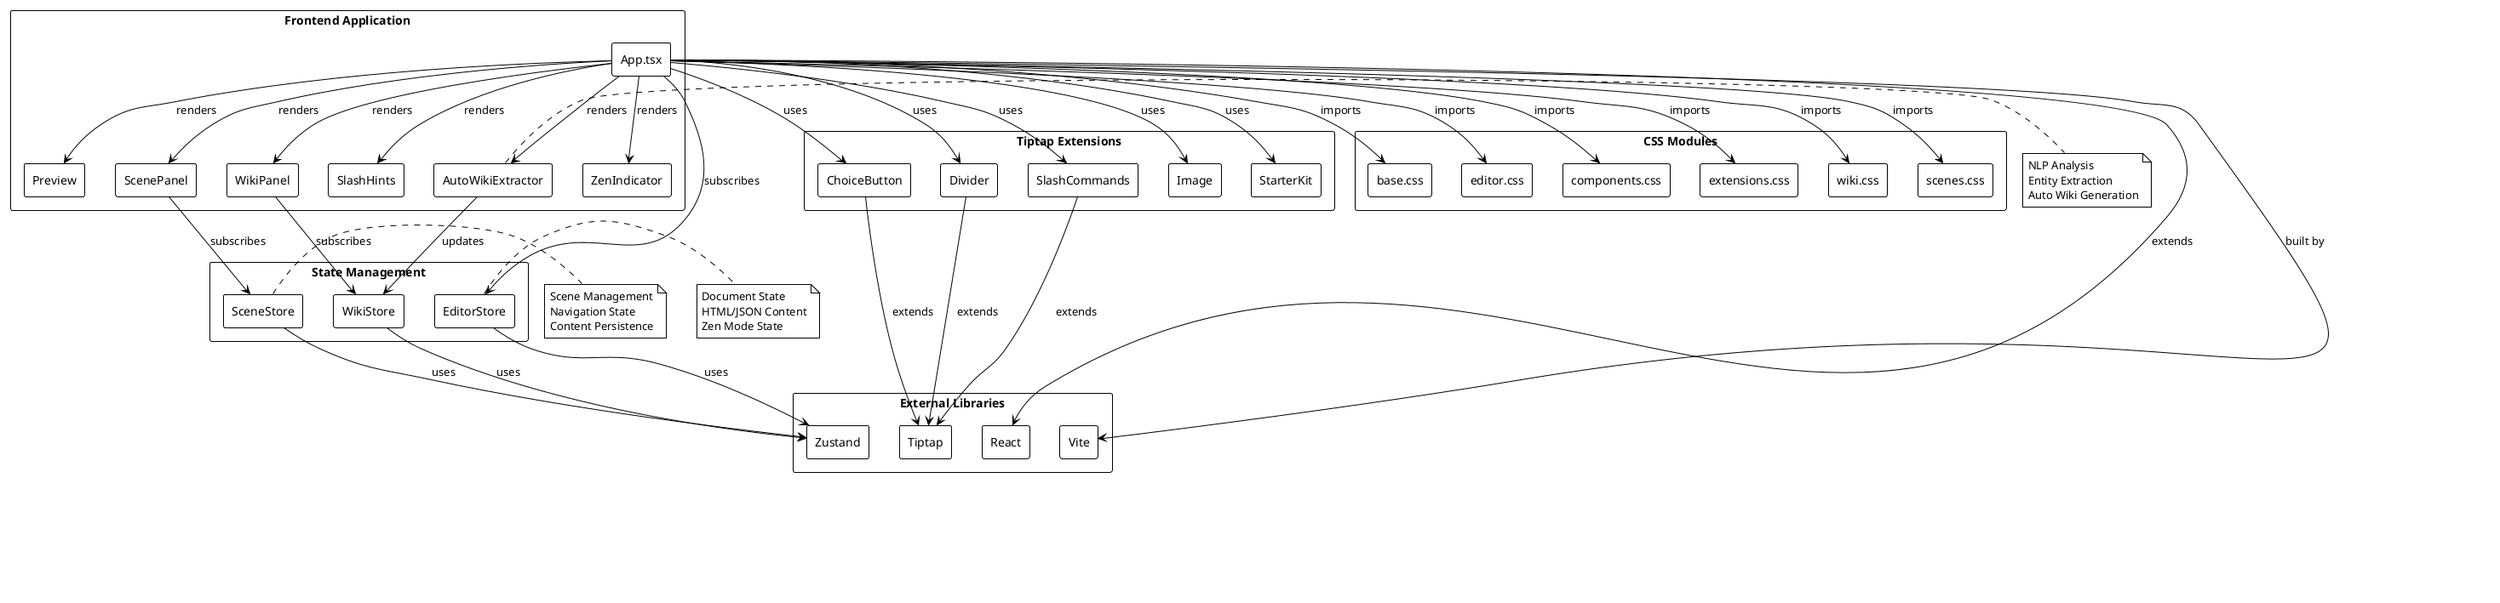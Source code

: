 @startuml NarrativeGenEditor-ComponentDiagram
!theme plain
skinparam componentStyle rectangle
skinparam packageStyle rectangle

package "Frontend Application" {
  component [App.tsx] as App
  component [ZenIndicator] as Zen
  component [Preview] as Preview
  component [ScenePanel] as Scenes
  component [WikiPanel] as Wiki
  component [AutoWikiExtractor] as Extractor
  component [SlashHints] as Hints
}

package "Tiptap Extensions" {
  component [ChoiceButton] as Choice
  component [Divider] as Div
  component [SlashCommands] as Slash
  component [Image] as Img
  component [StarterKit] as Starter
}

package "State Management" {
  component [EditorStore] as EditorState
  component [SceneStore] as SceneState
  component [WikiStore] as WikiState
}

package "CSS Modules" {
  component [base.css] as BaseCSS
  component [editor.css] as EditorCSS
  component [components.css] as ComponentCSS
  component [extensions.css] as ExtensionCSS
  component [wiki.css] as WikiCSS
  component [scenes.css] as SceneCSS
}

package "External Libraries" {
  component [React] as React
  component [Tiptap] as Tiptap
  component [Zustand] as Zustand
  component [Vite] as Vite
}

' Main App connections
App --> Zen : renders
App --> Preview : renders
App --> Scenes : renders
App --> Wiki : renders
App --> Extractor : renders
App --> Hints : renders

' Extension connections
App --> Choice : uses
App --> Div : uses
App --> Slash : uses
App --> Img : uses
App --> Starter : uses

' State connections
App --> EditorState : subscribes
Scenes --> SceneState : subscribes
Wiki --> WikiState : subscribes
Extractor --> WikiState : updates

' CSS connections
App --> BaseCSS : imports
App --> EditorCSS : imports
App --> ComponentCSS : imports
App --> ExtensionCSS : imports
App --> WikiCSS : imports
App --> SceneCSS : imports

' External library connections
App --> React : extends
Choice --> Tiptap : extends
Div --> Tiptap : extends
Slash --> Tiptap : extends
EditorState --> Zustand : uses
SceneState --> Zustand : uses
WikiState --> Zustand : uses
App --> Vite : built by

' Data flow
note right of Extractor
  NLP Analysis
  Entity Extraction
  Auto Wiki Generation
end note

note right of EditorState
  Document State
  HTML/JSON Content
  Zen Mode State
end note

note right of SceneState
  Scene Management
  Navigation State
  Content Persistence
end note

@enduml
